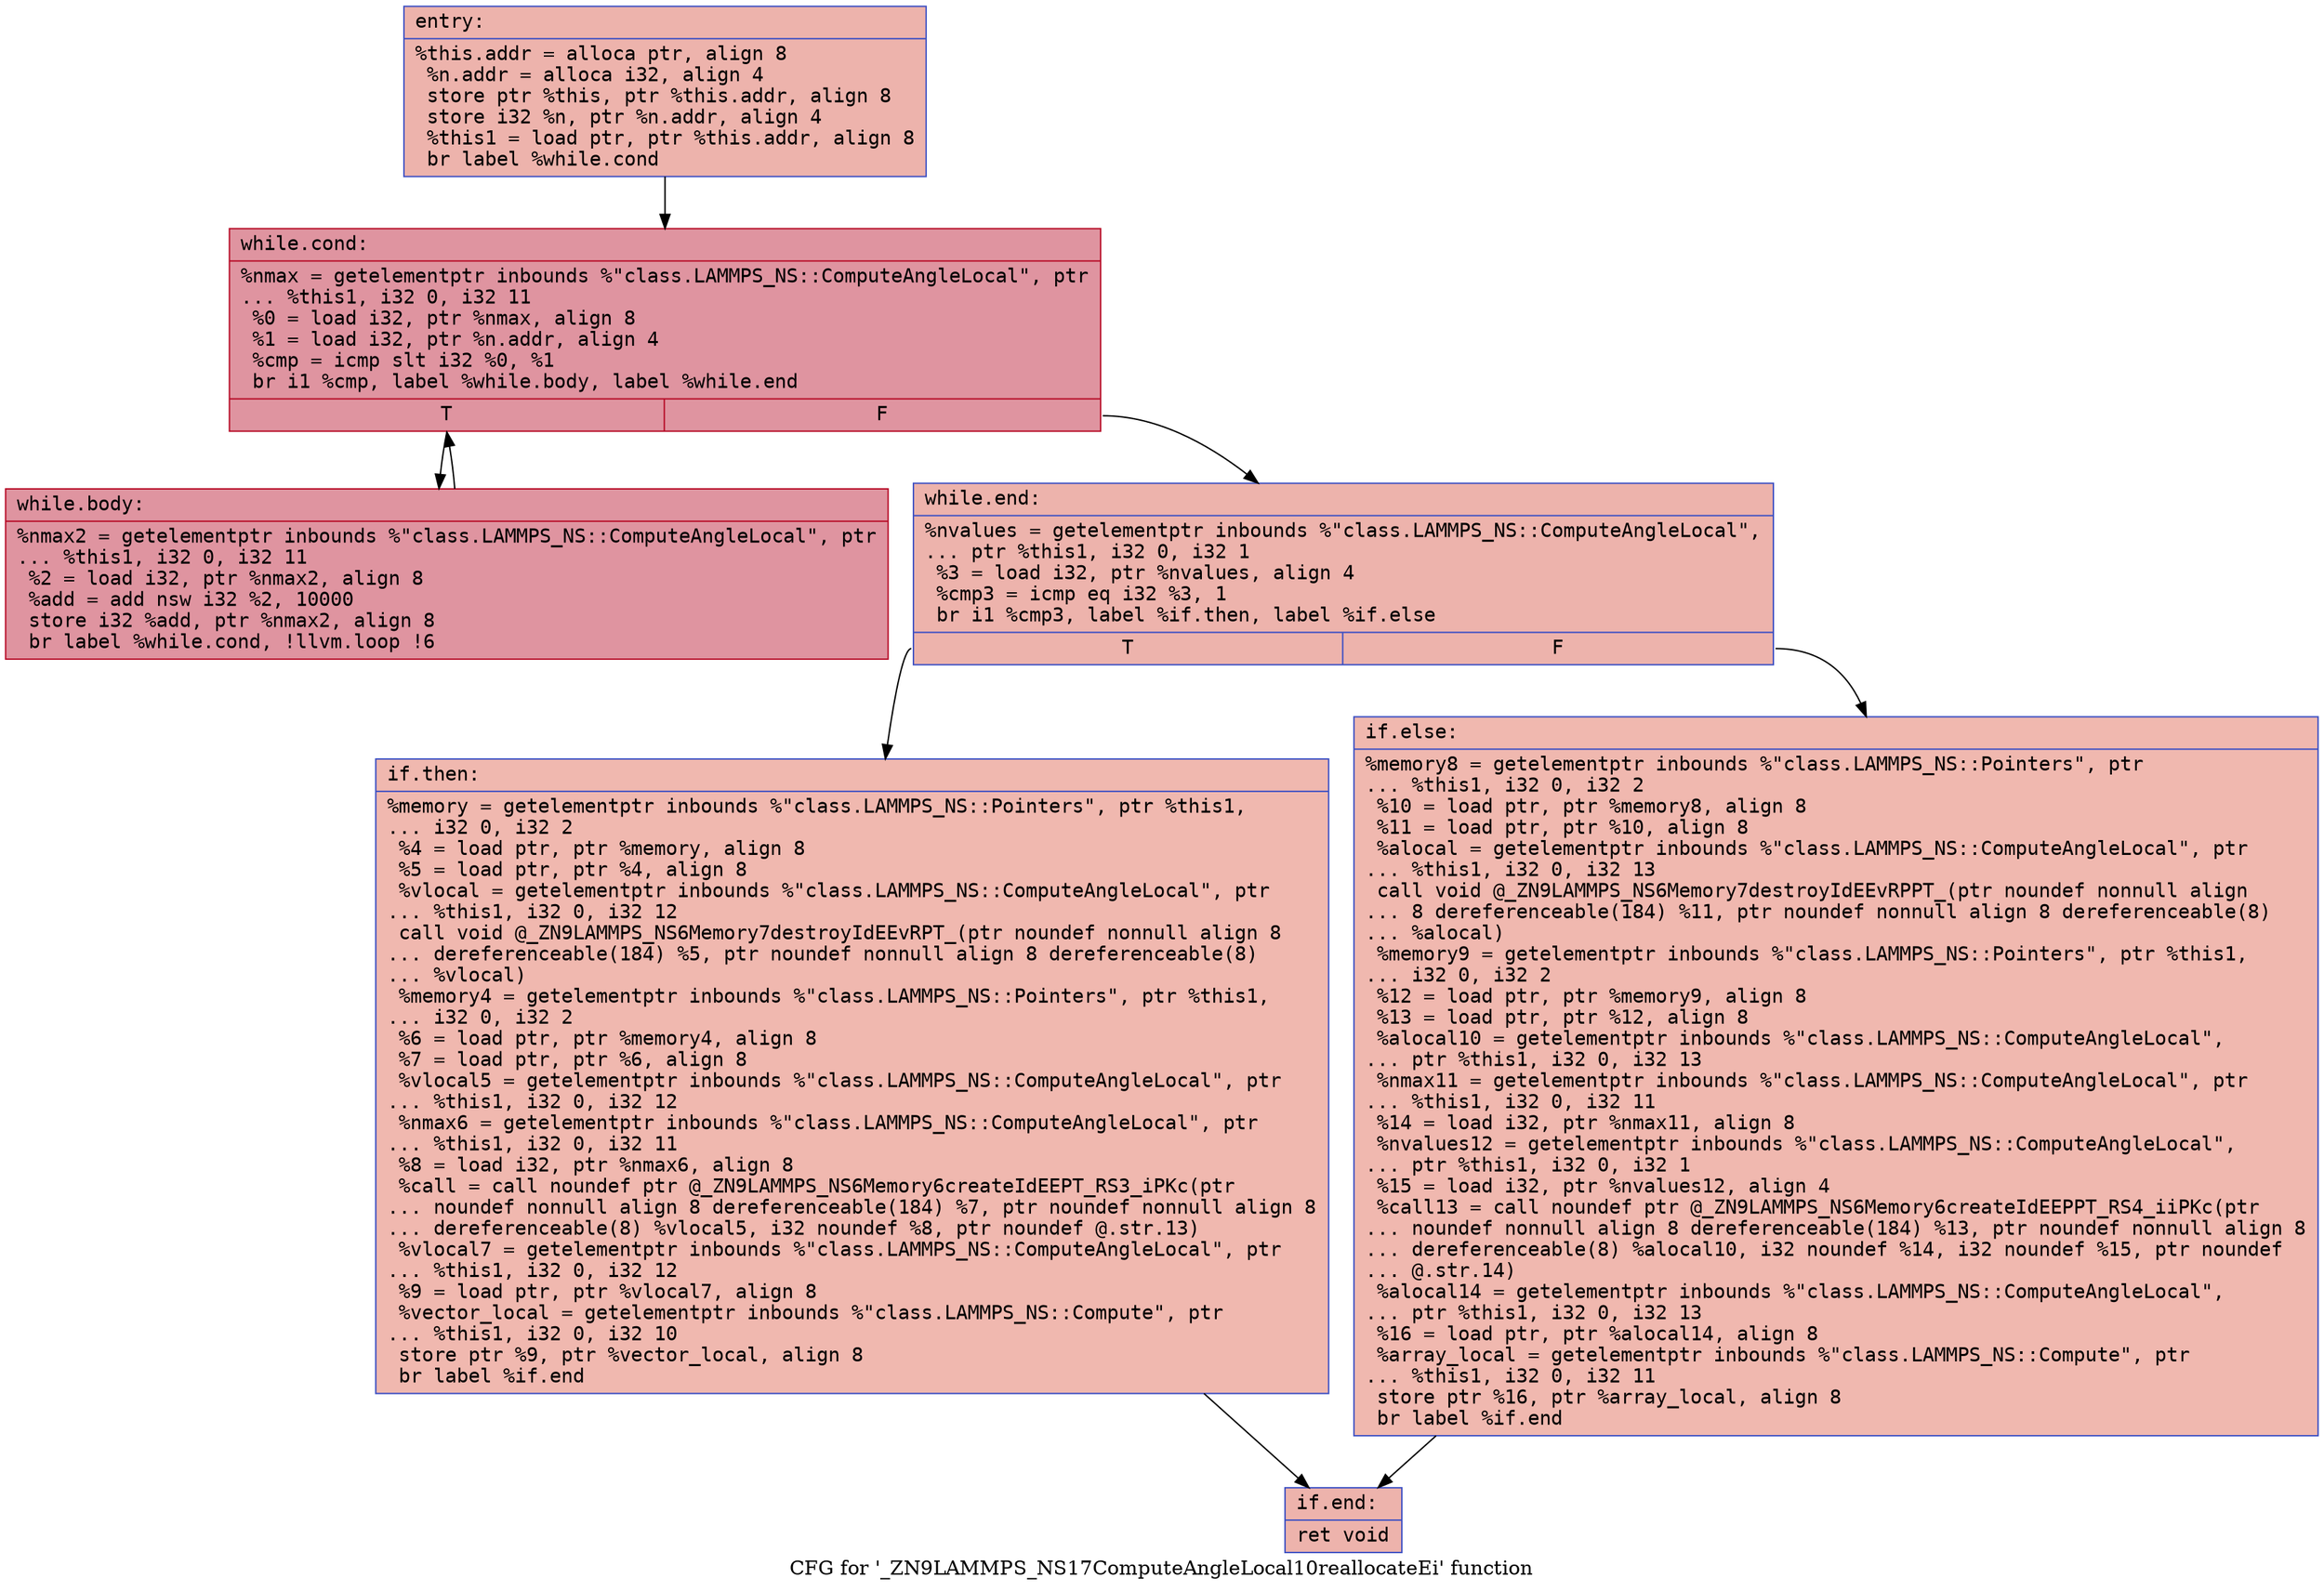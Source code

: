 digraph "CFG for '_ZN9LAMMPS_NS17ComputeAngleLocal10reallocateEi' function" {
	label="CFG for '_ZN9LAMMPS_NS17ComputeAngleLocal10reallocateEi' function";

	Node0x557870ae2e20 [shape=record,color="#3d50c3ff", style=filled, fillcolor="#d6524470" fontname="Courier",label="{entry:\l|  %this.addr = alloca ptr, align 8\l  %n.addr = alloca i32, align 4\l  store ptr %this, ptr %this.addr, align 8\l  store i32 %n, ptr %n.addr, align 4\l  %this1 = load ptr, ptr %this.addr, align 8\l  br label %while.cond\l}"];
	Node0x557870ae2e20 -> Node0x557870ae3100[tooltip="entry -> while.cond\nProbability 100.00%" ];
	Node0x557870ae3100 [shape=record,color="#b70d28ff", style=filled, fillcolor="#b70d2870" fontname="Courier",label="{while.cond:\l|  %nmax = getelementptr inbounds %\"class.LAMMPS_NS::ComputeAngleLocal\", ptr\l... %this1, i32 0, i32 11\l  %0 = load i32, ptr %nmax, align 8\l  %1 = load i32, ptr %n.addr, align 4\l  %cmp = icmp slt i32 %0, %1\l  br i1 %cmp, label %while.body, label %while.end\l|{<s0>T|<s1>F}}"];
	Node0x557870ae3100:s0 -> Node0x557870ae3480[tooltip="while.cond -> while.body\nProbability 96.88%" ];
	Node0x557870ae3100:s1 -> Node0x557870ae3500[tooltip="while.cond -> while.end\nProbability 3.12%" ];
	Node0x557870ae3480 [shape=record,color="#b70d28ff", style=filled, fillcolor="#b70d2870" fontname="Courier",label="{while.body:\l|  %nmax2 = getelementptr inbounds %\"class.LAMMPS_NS::ComputeAngleLocal\", ptr\l... %this1, i32 0, i32 11\l  %2 = load i32, ptr %nmax2, align 8\l  %add = add nsw i32 %2, 10000\l  store i32 %add, ptr %nmax2, align 8\l  br label %while.cond, !llvm.loop !6\l}"];
	Node0x557870ae3480 -> Node0x557870ae3100[tooltip="while.body -> while.cond\nProbability 100.00%" ];
	Node0x557870ae3500 [shape=record,color="#3d50c3ff", style=filled, fillcolor="#d6524470" fontname="Courier",label="{while.end:\l|  %nvalues = getelementptr inbounds %\"class.LAMMPS_NS::ComputeAngleLocal\",\l... ptr %this1, i32 0, i32 1\l  %3 = load i32, ptr %nvalues, align 4\l  %cmp3 = icmp eq i32 %3, 1\l  br i1 %cmp3, label %if.then, label %if.else\l|{<s0>T|<s1>F}}"];
	Node0x557870ae3500:s0 -> Node0x557870ae3e00[tooltip="while.end -> if.then\nProbability 50.00%" ];
	Node0x557870ae3500:s1 -> Node0x557870ae3e70[tooltip="while.end -> if.else\nProbability 50.00%" ];
	Node0x557870ae3e00 [shape=record,color="#3d50c3ff", style=filled, fillcolor="#dc5d4a70" fontname="Courier",label="{if.then:\l|  %memory = getelementptr inbounds %\"class.LAMMPS_NS::Pointers\", ptr %this1,\l... i32 0, i32 2\l  %4 = load ptr, ptr %memory, align 8\l  %5 = load ptr, ptr %4, align 8\l  %vlocal = getelementptr inbounds %\"class.LAMMPS_NS::ComputeAngleLocal\", ptr\l... %this1, i32 0, i32 12\l  call void @_ZN9LAMMPS_NS6Memory7destroyIdEEvRPT_(ptr noundef nonnull align 8\l... dereferenceable(184) %5, ptr noundef nonnull align 8 dereferenceable(8)\l... %vlocal)\l  %memory4 = getelementptr inbounds %\"class.LAMMPS_NS::Pointers\", ptr %this1,\l... i32 0, i32 2\l  %6 = load ptr, ptr %memory4, align 8\l  %7 = load ptr, ptr %6, align 8\l  %vlocal5 = getelementptr inbounds %\"class.LAMMPS_NS::ComputeAngleLocal\", ptr\l... %this1, i32 0, i32 12\l  %nmax6 = getelementptr inbounds %\"class.LAMMPS_NS::ComputeAngleLocal\", ptr\l... %this1, i32 0, i32 11\l  %8 = load i32, ptr %nmax6, align 8\l  %call = call noundef ptr @_ZN9LAMMPS_NS6Memory6createIdEEPT_RS3_iPKc(ptr\l... noundef nonnull align 8 dereferenceable(184) %7, ptr noundef nonnull align 8\l... dereferenceable(8) %vlocal5, i32 noundef %8, ptr noundef @.str.13)\l  %vlocal7 = getelementptr inbounds %\"class.LAMMPS_NS::ComputeAngleLocal\", ptr\l... %this1, i32 0, i32 12\l  %9 = load ptr, ptr %vlocal7, align 8\l  %vector_local = getelementptr inbounds %\"class.LAMMPS_NS::Compute\", ptr\l... %this1, i32 0, i32 10\l  store ptr %9, ptr %vector_local, align 8\l  br label %if.end\l}"];
	Node0x557870ae3e00 -> Node0x557870ae3910[tooltip="if.then -> if.end\nProbability 100.00%" ];
	Node0x557870ae3e70 [shape=record,color="#3d50c3ff", style=filled, fillcolor="#dc5d4a70" fontname="Courier",label="{if.else:\l|  %memory8 = getelementptr inbounds %\"class.LAMMPS_NS::Pointers\", ptr\l... %this1, i32 0, i32 2\l  %10 = load ptr, ptr %memory8, align 8\l  %11 = load ptr, ptr %10, align 8\l  %alocal = getelementptr inbounds %\"class.LAMMPS_NS::ComputeAngleLocal\", ptr\l... %this1, i32 0, i32 13\l  call void @_ZN9LAMMPS_NS6Memory7destroyIdEEvRPPT_(ptr noundef nonnull align\l... 8 dereferenceable(184) %11, ptr noundef nonnull align 8 dereferenceable(8)\l... %alocal)\l  %memory9 = getelementptr inbounds %\"class.LAMMPS_NS::Pointers\", ptr %this1,\l... i32 0, i32 2\l  %12 = load ptr, ptr %memory9, align 8\l  %13 = load ptr, ptr %12, align 8\l  %alocal10 = getelementptr inbounds %\"class.LAMMPS_NS::ComputeAngleLocal\",\l... ptr %this1, i32 0, i32 13\l  %nmax11 = getelementptr inbounds %\"class.LAMMPS_NS::ComputeAngleLocal\", ptr\l... %this1, i32 0, i32 11\l  %14 = load i32, ptr %nmax11, align 8\l  %nvalues12 = getelementptr inbounds %\"class.LAMMPS_NS::ComputeAngleLocal\",\l... ptr %this1, i32 0, i32 1\l  %15 = load i32, ptr %nvalues12, align 4\l  %call13 = call noundef ptr @_ZN9LAMMPS_NS6Memory6createIdEEPPT_RS4_iiPKc(ptr\l... noundef nonnull align 8 dereferenceable(184) %13, ptr noundef nonnull align 8\l... dereferenceable(8) %alocal10, i32 noundef %14, i32 noundef %15, ptr noundef\l... @.str.14)\l  %alocal14 = getelementptr inbounds %\"class.LAMMPS_NS::ComputeAngleLocal\",\l... ptr %this1, i32 0, i32 13\l  %16 = load ptr, ptr %alocal14, align 8\l  %array_local = getelementptr inbounds %\"class.LAMMPS_NS::Compute\", ptr\l... %this1, i32 0, i32 11\l  store ptr %16, ptr %array_local, align 8\l  br label %if.end\l}"];
	Node0x557870ae3e70 -> Node0x557870ae3910[tooltip="if.else -> if.end\nProbability 100.00%" ];
	Node0x557870ae3910 [shape=record,color="#3d50c3ff", style=filled, fillcolor="#d6524470" fontname="Courier",label="{if.end:\l|  ret void\l}"];
}
